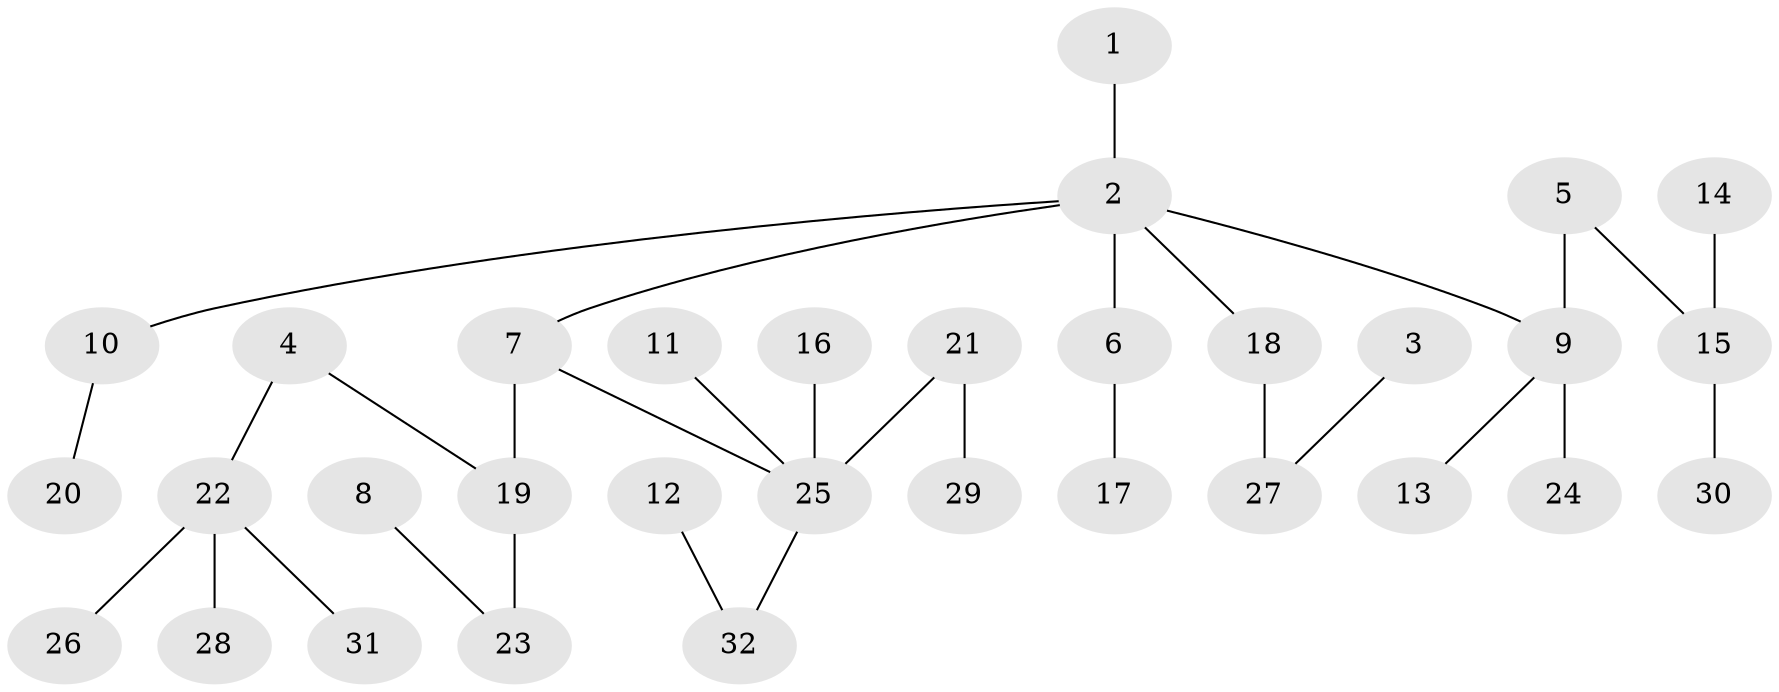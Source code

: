 // original degree distribution, {5: 0.047619047619047616, 4: 0.07936507936507936, 1: 0.47619047619047616, 2: 0.25396825396825395, 3: 0.14285714285714285}
// Generated by graph-tools (version 1.1) at 2025/50/03/09/25 03:50:23]
// undirected, 32 vertices, 31 edges
graph export_dot {
graph [start="1"]
  node [color=gray90,style=filled];
  1;
  2;
  3;
  4;
  5;
  6;
  7;
  8;
  9;
  10;
  11;
  12;
  13;
  14;
  15;
  16;
  17;
  18;
  19;
  20;
  21;
  22;
  23;
  24;
  25;
  26;
  27;
  28;
  29;
  30;
  31;
  32;
  1 -- 2 [weight=1.0];
  2 -- 6 [weight=1.0];
  2 -- 7 [weight=1.0];
  2 -- 9 [weight=1.0];
  2 -- 10 [weight=1.0];
  2 -- 18 [weight=1.0];
  3 -- 27 [weight=1.0];
  4 -- 19 [weight=1.0];
  4 -- 22 [weight=1.0];
  5 -- 9 [weight=1.0];
  5 -- 15 [weight=1.0];
  6 -- 17 [weight=1.0];
  7 -- 19 [weight=1.0];
  7 -- 25 [weight=1.0];
  8 -- 23 [weight=1.0];
  9 -- 13 [weight=1.0];
  9 -- 24 [weight=1.0];
  10 -- 20 [weight=1.0];
  11 -- 25 [weight=1.0];
  12 -- 32 [weight=1.0];
  14 -- 15 [weight=1.0];
  15 -- 30 [weight=1.0];
  16 -- 25 [weight=1.0];
  18 -- 27 [weight=1.0];
  19 -- 23 [weight=1.0];
  21 -- 25 [weight=1.0];
  21 -- 29 [weight=1.0];
  22 -- 26 [weight=1.0];
  22 -- 28 [weight=1.0];
  22 -- 31 [weight=1.0];
  25 -- 32 [weight=1.0];
}
